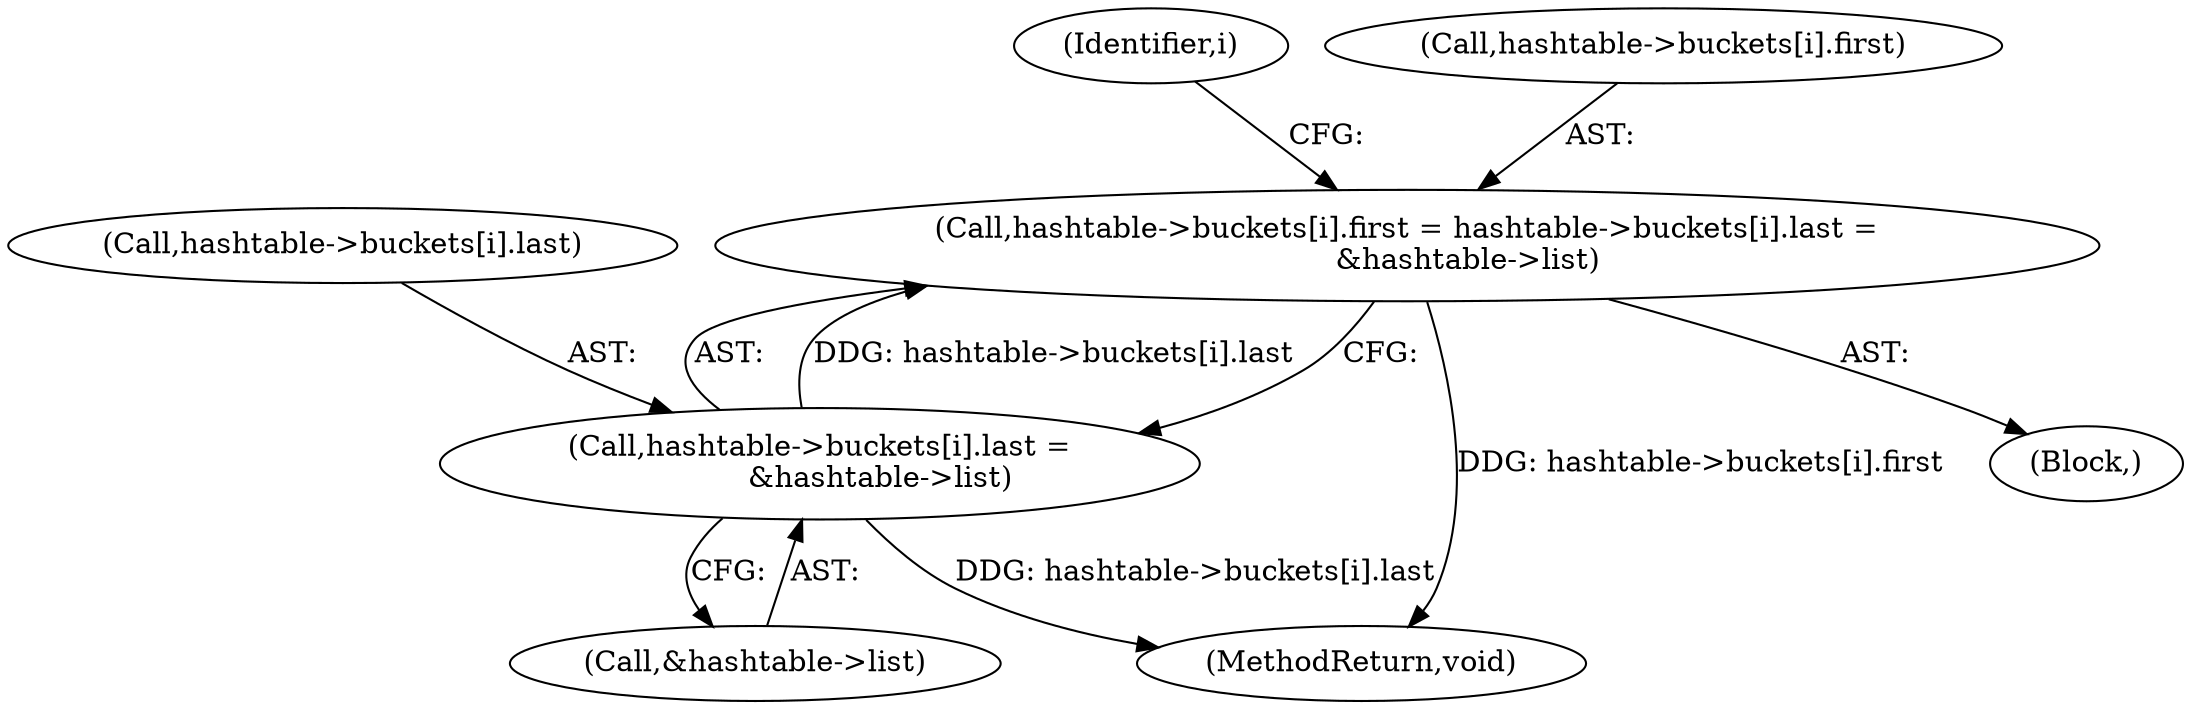 digraph "0_jansson_8f80c2d83808150724d31793e6ade92749b1faa4_0@pointer" {
"1000119" [label="(Call,hashtable->buckets[i].first = hashtable->buckets[i].last =\n             &hashtable->list)"];
"1000127" [label="(Call,hashtable->buckets[i].last =\n             &hashtable->list)"];
"1000128" [label="(Call,hashtable->buckets[i].last)"];
"1000149" [label="(MethodReturn,void)"];
"1000135" [label="(Call,&hashtable->list)"];
"1000127" [label="(Call,hashtable->buckets[i].last =\n             &hashtable->list)"];
"1000118" [label="(Block,)"];
"1000117" [label="(Identifier,i)"];
"1000119" [label="(Call,hashtable->buckets[i].first = hashtable->buckets[i].last =\n             &hashtable->list)"];
"1000120" [label="(Call,hashtable->buckets[i].first)"];
"1000119" -> "1000118"  [label="AST: "];
"1000119" -> "1000127"  [label="CFG: "];
"1000120" -> "1000119"  [label="AST: "];
"1000127" -> "1000119"  [label="AST: "];
"1000117" -> "1000119"  [label="CFG: "];
"1000119" -> "1000149"  [label="DDG: hashtable->buckets[i].first"];
"1000127" -> "1000119"  [label="DDG: hashtable->buckets[i].last"];
"1000127" -> "1000135"  [label="CFG: "];
"1000128" -> "1000127"  [label="AST: "];
"1000135" -> "1000127"  [label="AST: "];
"1000127" -> "1000149"  [label="DDG: hashtable->buckets[i].last"];
}

